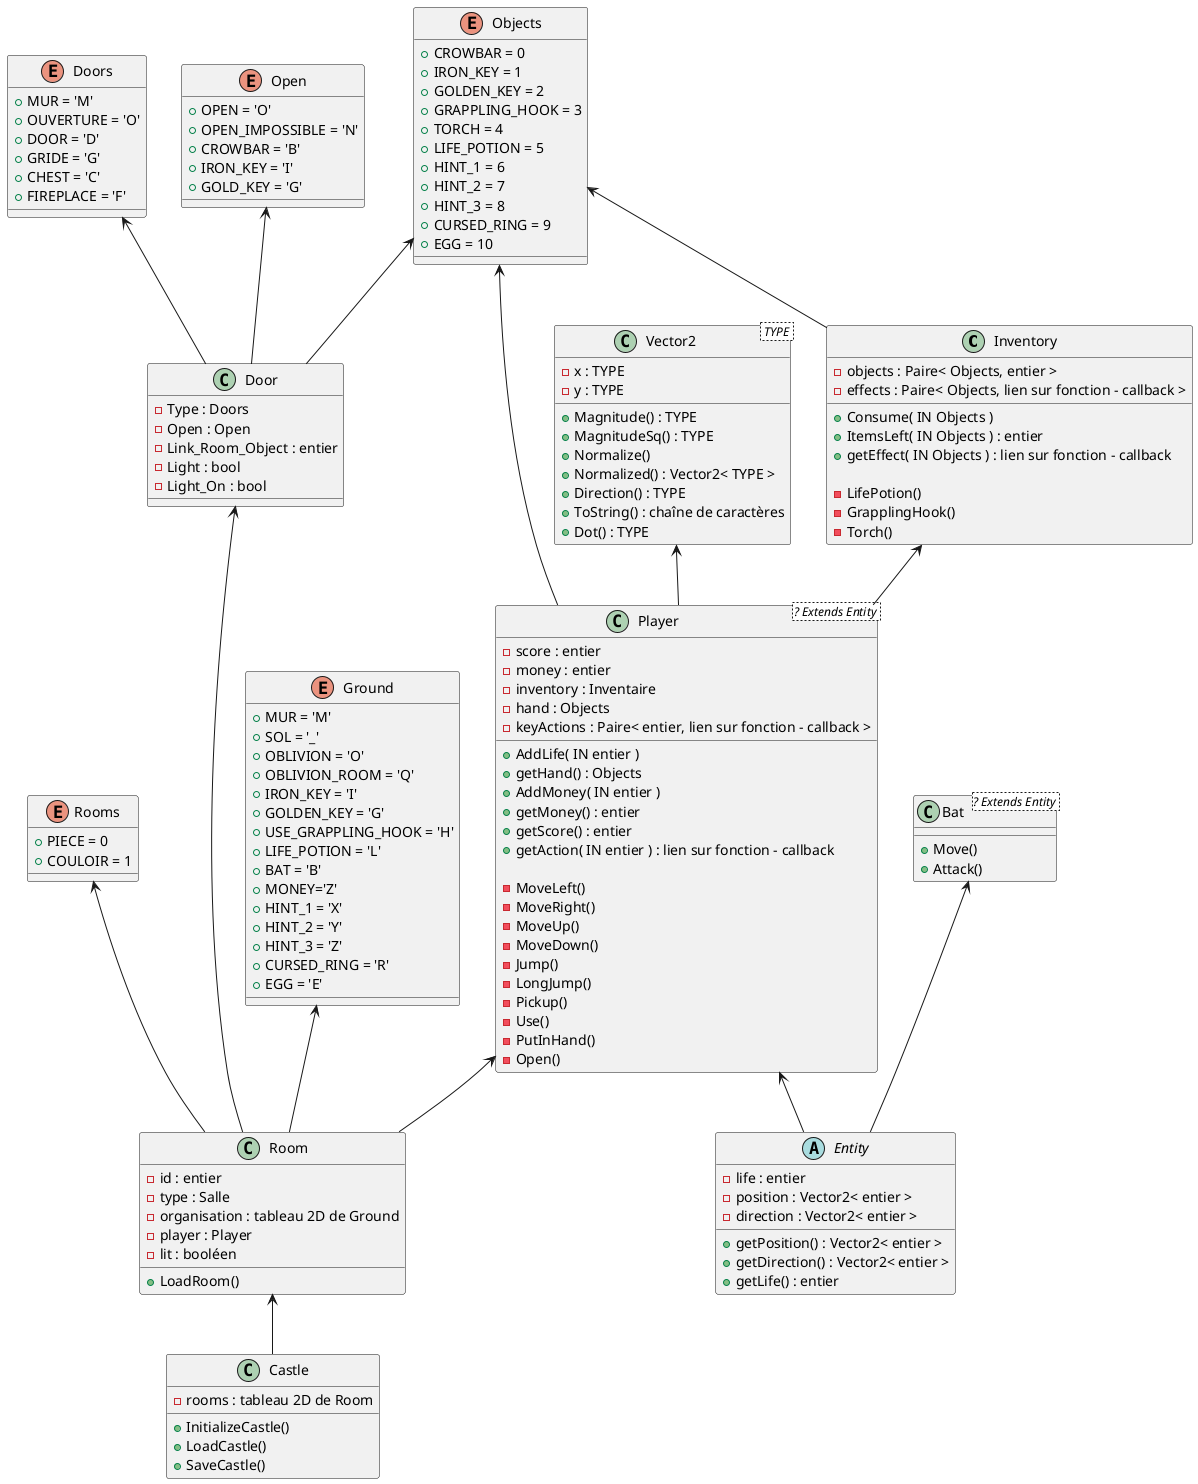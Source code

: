 @startuml

Inventory <-- Player
Room <-- Castle
Objects <-- Inventory
Vector2 <-- Player
Rooms <-- Room
Ground <-- Room
Player <-- Room
Objects <-- Player
Player <-- Entity
Bat <-- Entity
Door <-- Room
Objects <-- Door
Doors <-- Door
Open <-- Door 

class Vector2< TYPE >
{
    - x : TYPE
    - y : TYPE

    + Magnitude() : TYPE
    + MagnitudeSq() : TYPE
    + Normalize()
    + Normalized() : Vector2< TYPE >
    + Direction() : TYPE
    + ToString() : chaîne de caractères
    + Dot() : TYPE
}

class Player <? Extends Entity >
{
    - score : entier
    - money : entier
    - inventory : Inventaire
    - hand : Objects
    - keyActions : Paire< entier, lien sur fonction - callback >

    + AddLife( IN entier )
    + getHand() : Objects
    + AddMoney( IN entier )
    + getMoney() : entier
    + getScore() : entier
    + getAction( IN entier ) : lien sur fonction - callback

    - MoveLeft()
    - MoveRight()
    - MoveUp()
    - MoveDown()
    - Jump()
    - LongJump()
    - Pickup()
    - Use()
    - PutInHand()
    - Open()
}

class Inventory
{
    - objects : Paire< Objects, entier >
    - effects : Paire< Objects, lien sur fonction - callback >

    + Consume( IN Objects )
    + ItemsLeft( IN Objects ) : entier
    + getEffect( IN Objects ) : lien sur fonction - callback

    - LifePotion()
    - GrapplingHook()
    - Torch()
}

abstract class Entity
{
    - life : entier
    - position : Vector2< entier >
    - direction : Vector2< entier >

    + getPosition() : Vector2< entier >
    + getDirection() : Vector2< entier >
    + getLife() : entier
}

class Bat <? Extends Entity >
{
    + Move()
    + Attack()
}

enum Objects
{
    + CROWBAR = 0
    + IRON_KEY = 1
    + GOLDEN_KEY = 2
    + GRAPPLING_HOOK = 3
    + TORCH = 4
    + LIFE_POTION = 5
    + HINT_1 = 6
    + HINT_2 = 7
    + HINT_3 = 8
    + CURSED_RING = 9
    + EGG = 10
}

class Castle
{
    - rooms : tableau 2D de Room

	+ InitializeCastle()
	+ LoadCastle()
	+ SaveCastle()
}

enum Rooms
{
    + PIECE = 0
    + COULOIR = 1
}

enum Ground
{
    + MUR = 'M'
    + SOL = '_'
	+ OBLIVION = 'O'
	+ OBLIVION_ROOM = 'Q' 
    + IRON_KEY = 'I'
    + GOLDEN_KEY = 'G'
    + USE_GRAPPLING_HOOK = 'H'
    + LIFE_POTION = 'L'
	+ BAT = 'B'
	+ MONEY='Z'
    + HINT_1 = 'X'
    + HINT_2 = 'Y'
    + HINT_3 = 'Z'
    + CURSED_RING = 'R'
    + EGG = 'E'
}

enum Doors
{
	+ MUR = 'M'
	+ OUVERTURE = 'O'
	+ DOOR = 'D'
	+ GRIDE = 'G'
	+ CHEST = 'C'
	+ FIREPLACE = 'F'
}

enum Open
{
	+ OPEN = 'O'
	+ OPEN_IMPOSSIBLE = 'N'
	+ CROWBAR = 'B'
	+ IRON_KEY = 'I'
	+ GOLD_KEY = 'G'
}

class Door
{
	- Type : Doors
	- Open : Open
	- Link_Room_Object : entier
	- Light : bool 
	- Light_On : bool 
}

class Room
{
    - id : entier
    - type : Salle
    - organisation : tableau 2D de Ground
    - player : Player
    - lit : booléen

	+ LoadRoom()
}






@enduml
